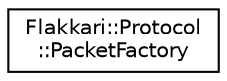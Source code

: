 digraph "Graphical Class Hierarchy"
{
 // LATEX_PDF_SIZE
  edge [fontname="Helvetica",fontsize="10",labelfontname="Helvetica",labelfontsize="10"];
  node [fontname="Helvetica",fontsize="10",shape=record];
  rankdir="LR";
  Node0 [label="Flakkari::Protocol\l::PacketFactory",height=0.2,width=0.4,color="black", fillcolor="white", style="filled",URL="$d7/d06/classFlakkari_1_1Protocol_1_1PacketFactory.html",tooltip=" "];
}
